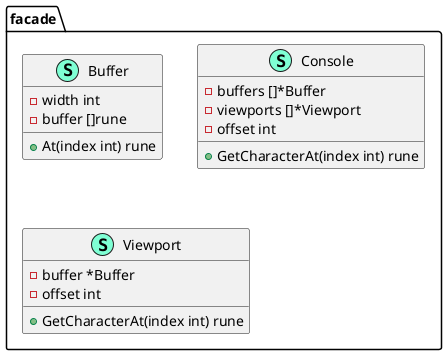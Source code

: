 @startuml
namespace facade {
    class Buffer << (S,Aquamarine) >> {
        - width int
        - buffer []rune

        + At(index int) rune

    }
    class Console << (S,Aquamarine) >> {
        - buffers []*Buffer
        - viewports []*Viewport
        - offset int

        + GetCharacterAt(index int) rune

    }
    class Viewport << (S,Aquamarine) >> {
        - buffer *Buffer
        - offset int

        + GetCharacterAt(index int) rune

    }
}


@enduml
